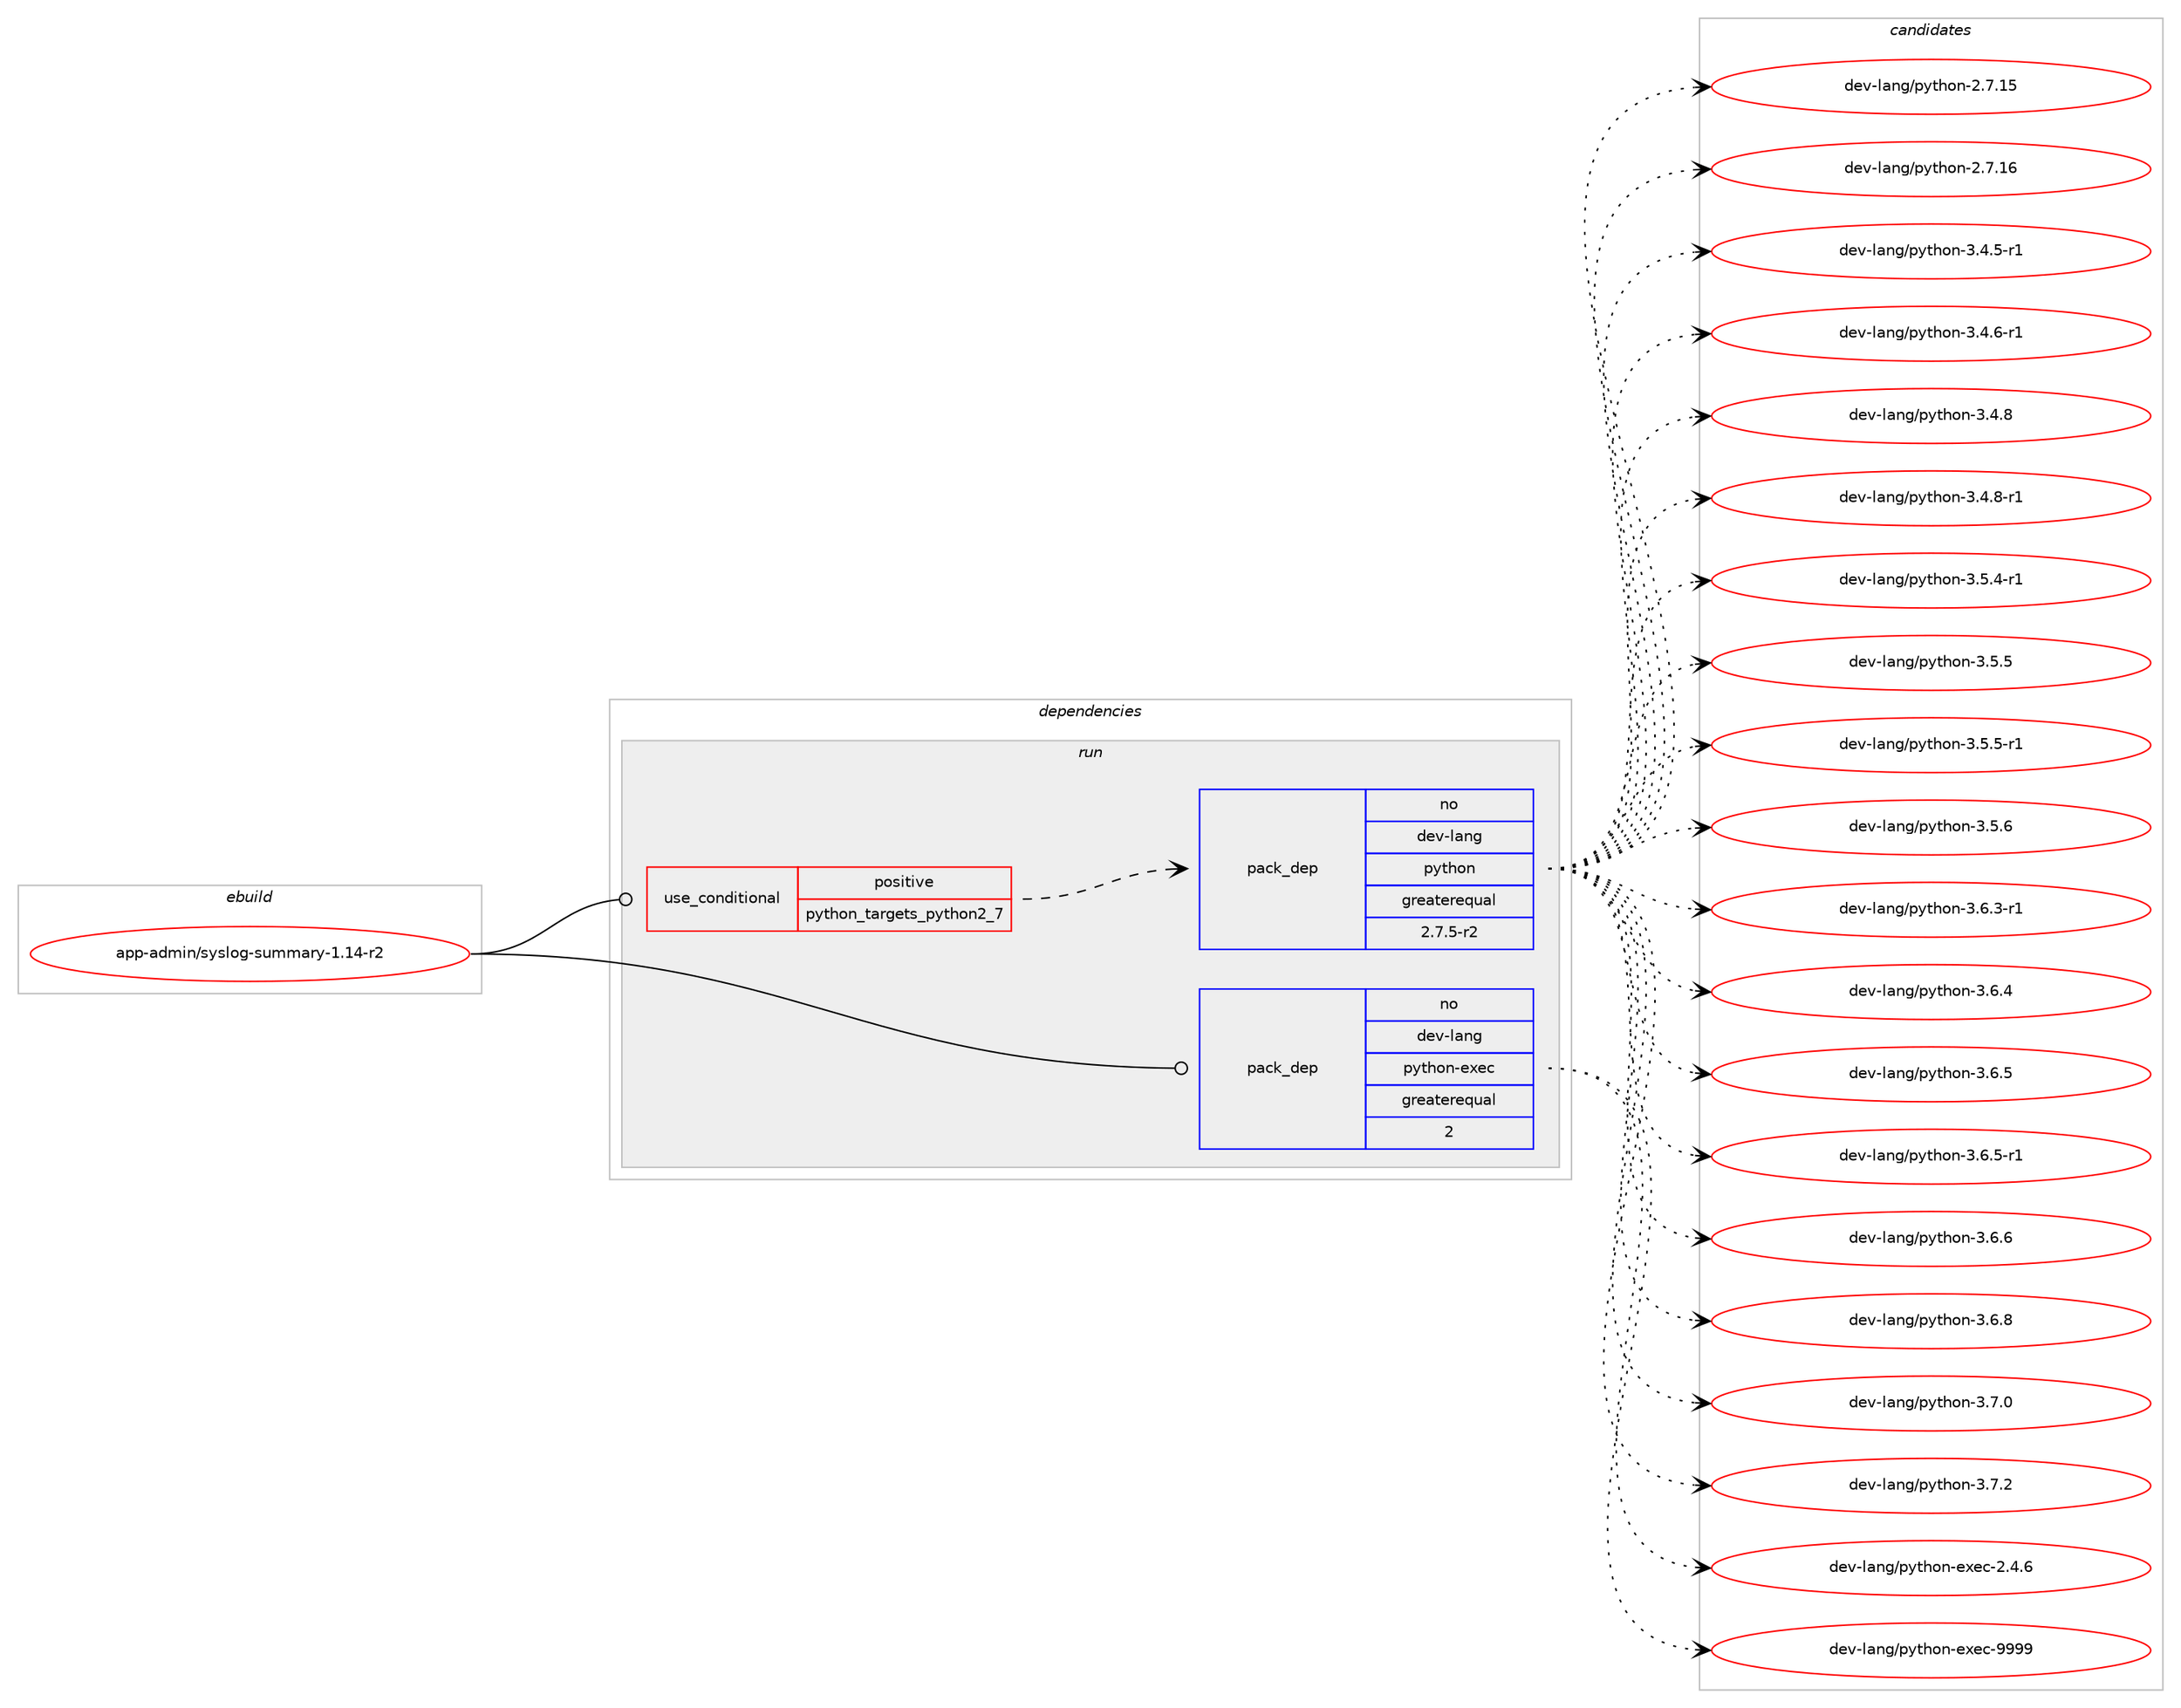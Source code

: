 digraph prolog {

# *************
# Graph options
# *************

newrank=true;
concentrate=true;
compound=true;
graph [rankdir=LR,fontname=Helvetica,fontsize=10,ranksep=1.5];#, ranksep=2.5, nodesep=0.2];
edge  [arrowhead=vee];
node  [fontname=Helvetica,fontsize=10];

# **********
# The ebuild
# **********

subgraph cluster_leftcol {
color=gray;
rank=same;
label=<<i>ebuild</i>>;
id [label="app-admin/syslog-summary-1.14-r2", color=red, width=4, href="../app-admin/syslog-summary-1.14-r2.svg"];
}

# ****************
# The dependencies
# ****************

subgraph cluster_midcol {
color=gray;
label=<<i>dependencies</i>>;
subgraph cluster_compile {
fillcolor="#eeeeee";
style=filled;
label=<<i>compile</i>>;
}
subgraph cluster_compileandrun {
fillcolor="#eeeeee";
style=filled;
label=<<i>compile and run</i>>;
}
subgraph cluster_run {
fillcolor="#eeeeee";
style=filled;
label=<<i>run</i>>;
subgraph cond346149 {
dependency1269875 [label=<<TABLE BORDER="0" CELLBORDER="1" CELLSPACING="0" CELLPADDING="4"><TR><TD ROWSPAN="3" CELLPADDING="10">use_conditional</TD></TR><TR><TD>positive</TD></TR><TR><TD>python_targets_python2_7</TD></TR></TABLE>>, shape=none, color=red];
subgraph pack904044 {
dependency1269876 [label=<<TABLE BORDER="0" CELLBORDER="1" CELLSPACING="0" CELLPADDING="4" WIDTH="220"><TR><TD ROWSPAN="6" CELLPADDING="30">pack_dep</TD></TR><TR><TD WIDTH="110">no</TD></TR><TR><TD>dev-lang</TD></TR><TR><TD>python</TD></TR><TR><TD>greaterequal</TD></TR><TR><TD>2.7.5-r2</TD></TR></TABLE>>, shape=none, color=blue];
}
dependency1269875:e -> dependency1269876:w [weight=20,style="dashed",arrowhead="vee"];
}
id:e -> dependency1269875:w [weight=20,style="solid",arrowhead="odot"];
subgraph pack904045 {
dependency1269877 [label=<<TABLE BORDER="0" CELLBORDER="1" CELLSPACING="0" CELLPADDING="4" WIDTH="220"><TR><TD ROWSPAN="6" CELLPADDING="30">pack_dep</TD></TR><TR><TD WIDTH="110">no</TD></TR><TR><TD>dev-lang</TD></TR><TR><TD>python-exec</TD></TR><TR><TD>greaterequal</TD></TR><TR><TD>2</TD></TR></TABLE>>, shape=none, color=blue];
}
id:e -> dependency1269877:w [weight=20,style="solid",arrowhead="odot"];
}
}

# **************
# The candidates
# **************

subgraph cluster_choices {
rank=same;
color=gray;
label=<<i>candidates</i>>;

subgraph choice904044 {
color=black;
nodesep=1;
choice10010111845108971101034711212111610411111045504655464953 [label="dev-lang/python-2.7.15", color=red, width=4,href="../dev-lang/python-2.7.15.svg"];
choice10010111845108971101034711212111610411111045504655464954 [label="dev-lang/python-2.7.16", color=red, width=4,href="../dev-lang/python-2.7.16.svg"];
choice1001011184510897110103471121211161041111104551465246534511449 [label="dev-lang/python-3.4.5-r1", color=red, width=4,href="../dev-lang/python-3.4.5-r1.svg"];
choice1001011184510897110103471121211161041111104551465246544511449 [label="dev-lang/python-3.4.6-r1", color=red, width=4,href="../dev-lang/python-3.4.6-r1.svg"];
choice100101118451089711010347112121116104111110455146524656 [label="dev-lang/python-3.4.8", color=red, width=4,href="../dev-lang/python-3.4.8.svg"];
choice1001011184510897110103471121211161041111104551465246564511449 [label="dev-lang/python-3.4.8-r1", color=red, width=4,href="../dev-lang/python-3.4.8-r1.svg"];
choice1001011184510897110103471121211161041111104551465346524511449 [label="dev-lang/python-3.5.4-r1", color=red, width=4,href="../dev-lang/python-3.5.4-r1.svg"];
choice100101118451089711010347112121116104111110455146534653 [label="dev-lang/python-3.5.5", color=red, width=4,href="../dev-lang/python-3.5.5.svg"];
choice1001011184510897110103471121211161041111104551465346534511449 [label="dev-lang/python-3.5.5-r1", color=red, width=4,href="../dev-lang/python-3.5.5-r1.svg"];
choice100101118451089711010347112121116104111110455146534654 [label="dev-lang/python-3.5.6", color=red, width=4,href="../dev-lang/python-3.5.6.svg"];
choice1001011184510897110103471121211161041111104551465446514511449 [label="dev-lang/python-3.6.3-r1", color=red, width=4,href="../dev-lang/python-3.6.3-r1.svg"];
choice100101118451089711010347112121116104111110455146544652 [label="dev-lang/python-3.6.4", color=red, width=4,href="../dev-lang/python-3.6.4.svg"];
choice100101118451089711010347112121116104111110455146544653 [label="dev-lang/python-3.6.5", color=red, width=4,href="../dev-lang/python-3.6.5.svg"];
choice1001011184510897110103471121211161041111104551465446534511449 [label="dev-lang/python-3.6.5-r1", color=red, width=4,href="../dev-lang/python-3.6.5-r1.svg"];
choice100101118451089711010347112121116104111110455146544654 [label="dev-lang/python-3.6.6", color=red, width=4,href="../dev-lang/python-3.6.6.svg"];
choice100101118451089711010347112121116104111110455146544656 [label="dev-lang/python-3.6.8", color=red, width=4,href="../dev-lang/python-3.6.8.svg"];
choice100101118451089711010347112121116104111110455146554648 [label="dev-lang/python-3.7.0", color=red, width=4,href="../dev-lang/python-3.7.0.svg"];
choice100101118451089711010347112121116104111110455146554650 [label="dev-lang/python-3.7.2", color=red, width=4,href="../dev-lang/python-3.7.2.svg"];
dependency1269876:e -> choice10010111845108971101034711212111610411111045504655464953:w [style=dotted,weight="100"];
dependency1269876:e -> choice10010111845108971101034711212111610411111045504655464954:w [style=dotted,weight="100"];
dependency1269876:e -> choice1001011184510897110103471121211161041111104551465246534511449:w [style=dotted,weight="100"];
dependency1269876:e -> choice1001011184510897110103471121211161041111104551465246544511449:w [style=dotted,weight="100"];
dependency1269876:e -> choice100101118451089711010347112121116104111110455146524656:w [style=dotted,weight="100"];
dependency1269876:e -> choice1001011184510897110103471121211161041111104551465246564511449:w [style=dotted,weight="100"];
dependency1269876:e -> choice1001011184510897110103471121211161041111104551465346524511449:w [style=dotted,weight="100"];
dependency1269876:e -> choice100101118451089711010347112121116104111110455146534653:w [style=dotted,weight="100"];
dependency1269876:e -> choice1001011184510897110103471121211161041111104551465346534511449:w [style=dotted,weight="100"];
dependency1269876:e -> choice100101118451089711010347112121116104111110455146534654:w [style=dotted,weight="100"];
dependency1269876:e -> choice1001011184510897110103471121211161041111104551465446514511449:w [style=dotted,weight="100"];
dependency1269876:e -> choice100101118451089711010347112121116104111110455146544652:w [style=dotted,weight="100"];
dependency1269876:e -> choice100101118451089711010347112121116104111110455146544653:w [style=dotted,weight="100"];
dependency1269876:e -> choice1001011184510897110103471121211161041111104551465446534511449:w [style=dotted,weight="100"];
dependency1269876:e -> choice100101118451089711010347112121116104111110455146544654:w [style=dotted,weight="100"];
dependency1269876:e -> choice100101118451089711010347112121116104111110455146544656:w [style=dotted,weight="100"];
dependency1269876:e -> choice100101118451089711010347112121116104111110455146554648:w [style=dotted,weight="100"];
dependency1269876:e -> choice100101118451089711010347112121116104111110455146554650:w [style=dotted,weight="100"];
}
subgraph choice904045 {
color=black;
nodesep=1;
choice1001011184510897110103471121211161041111104510112010199455046524654 [label="dev-lang/python-exec-2.4.6", color=red, width=4,href="../dev-lang/python-exec-2.4.6.svg"];
choice10010111845108971101034711212111610411111045101120101994557575757 [label="dev-lang/python-exec-9999", color=red, width=4,href="../dev-lang/python-exec-9999.svg"];
dependency1269877:e -> choice1001011184510897110103471121211161041111104510112010199455046524654:w [style=dotted,weight="100"];
dependency1269877:e -> choice10010111845108971101034711212111610411111045101120101994557575757:w [style=dotted,weight="100"];
}
}

}
